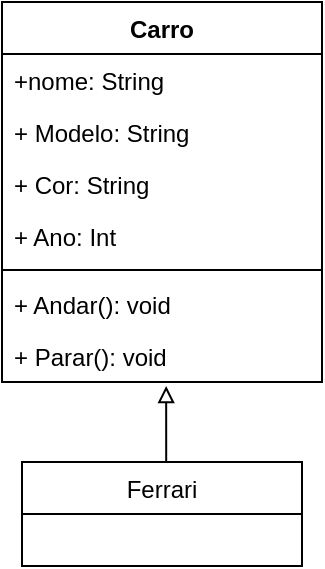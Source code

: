 <mxfile version="20.8.16" type="device"><diagram name="Página-1" id="5R8_GsbSEzc71bfx9hm9"><mxGraphModel dx="242" dy="532" grid="1" gridSize="10" guides="1" tooltips="1" connect="1" arrows="1" fold="1" page="1" pageScale="1" pageWidth="827" pageHeight="1169" math="0" shadow="0"><root><mxCell id="0"/><mxCell id="1" parent="0"/><mxCell id="iXFH9aGXcJZK9zz6jO3y-1" value="Carro" style="swimlane;fontStyle=1;align=center;verticalAlign=top;childLayout=stackLayout;horizontal=1;startSize=26;horizontalStack=0;resizeParent=1;resizeParentMax=0;resizeLast=0;collapsible=1;marginBottom=0;" vertex="1" parent="1"><mxGeometry x="60" y="420" width="160" height="190" as="geometry"/></mxCell><mxCell id="iXFH9aGXcJZK9zz6jO3y-2" value="+nome: String" style="text;strokeColor=none;fillColor=none;align=left;verticalAlign=top;spacingLeft=4;spacingRight=4;overflow=hidden;rotatable=0;points=[[0,0.5],[1,0.5]];portConstraint=eastwest;" vertex="1" parent="iXFH9aGXcJZK9zz6jO3y-1"><mxGeometry y="26" width="160" height="26" as="geometry"/></mxCell><mxCell id="iXFH9aGXcJZK9zz6jO3y-5" value="+ Modelo: String" style="text;strokeColor=none;fillColor=none;align=left;verticalAlign=top;spacingLeft=4;spacingRight=4;overflow=hidden;rotatable=0;points=[[0,0.5],[1,0.5]];portConstraint=eastwest;" vertex="1" parent="iXFH9aGXcJZK9zz6jO3y-1"><mxGeometry y="52" width="160" height="26" as="geometry"/></mxCell><mxCell id="iXFH9aGXcJZK9zz6jO3y-6" value="+ Cor: String" style="text;strokeColor=none;fillColor=none;align=left;verticalAlign=top;spacingLeft=4;spacingRight=4;overflow=hidden;rotatable=0;points=[[0,0.5],[1,0.5]];portConstraint=eastwest;" vertex="1" parent="iXFH9aGXcJZK9zz6jO3y-1"><mxGeometry y="78" width="160" height="26" as="geometry"/></mxCell><mxCell id="iXFH9aGXcJZK9zz6jO3y-7" value="+ Ano: Int" style="text;strokeColor=none;fillColor=none;align=left;verticalAlign=top;spacingLeft=4;spacingRight=4;overflow=hidden;rotatable=0;points=[[0,0.5],[1,0.5]];portConstraint=eastwest;" vertex="1" parent="iXFH9aGXcJZK9zz6jO3y-1"><mxGeometry y="104" width="160" height="26" as="geometry"/></mxCell><mxCell id="iXFH9aGXcJZK9zz6jO3y-3" value="" style="line;strokeWidth=1;fillColor=none;align=left;verticalAlign=middle;spacingTop=-1;spacingLeft=3;spacingRight=3;rotatable=0;labelPosition=right;points=[];portConstraint=eastwest;strokeColor=inherit;" vertex="1" parent="iXFH9aGXcJZK9zz6jO3y-1"><mxGeometry y="130" width="160" height="8" as="geometry"/></mxCell><mxCell id="iXFH9aGXcJZK9zz6jO3y-4" value="+ Andar(): void" style="text;strokeColor=none;fillColor=none;align=left;verticalAlign=top;spacingLeft=4;spacingRight=4;overflow=hidden;rotatable=0;points=[[0,0.5],[1,0.5]];portConstraint=eastwest;" vertex="1" parent="iXFH9aGXcJZK9zz6jO3y-1"><mxGeometry y="138" width="160" height="26" as="geometry"/></mxCell><mxCell id="iXFH9aGXcJZK9zz6jO3y-8" value="+ Parar(): void" style="text;strokeColor=none;fillColor=none;align=left;verticalAlign=top;spacingLeft=4;spacingRight=4;overflow=hidden;rotatable=0;points=[[0,0.5],[1,0.5]];portConstraint=eastwest;" vertex="1" parent="iXFH9aGXcJZK9zz6jO3y-1"><mxGeometry y="164" width="160" height="26" as="geometry"/></mxCell><mxCell id="iXFH9aGXcJZK9zz6jO3y-32" style="edgeStyle=orthogonalEdgeStyle;rounded=0;orthogonalLoop=1;jettySize=auto;html=1;exitX=0.5;exitY=0;exitDx=0;exitDy=0;entryX=0.513;entryY=1.077;entryDx=0;entryDy=0;entryPerimeter=0;endArrow=block;endFill=0;" edge="1" parent="1" source="iXFH9aGXcJZK9zz6jO3y-26" target="iXFH9aGXcJZK9zz6jO3y-8"><mxGeometry relative="1" as="geometry"/></mxCell><mxCell id="iXFH9aGXcJZK9zz6jO3y-26" value="Ferrari" style="swimlane;fontStyle=0;childLayout=stackLayout;horizontal=1;startSize=26;fillColor=none;horizontalStack=0;resizeParent=1;resizeParentMax=0;resizeLast=0;collapsible=1;marginBottom=0;" vertex="1" parent="1"><mxGeometry x="70" y="650" width="140" height="52" as="geometry"/></mxCell></root></mxGraphModel></diagram></mxfile>